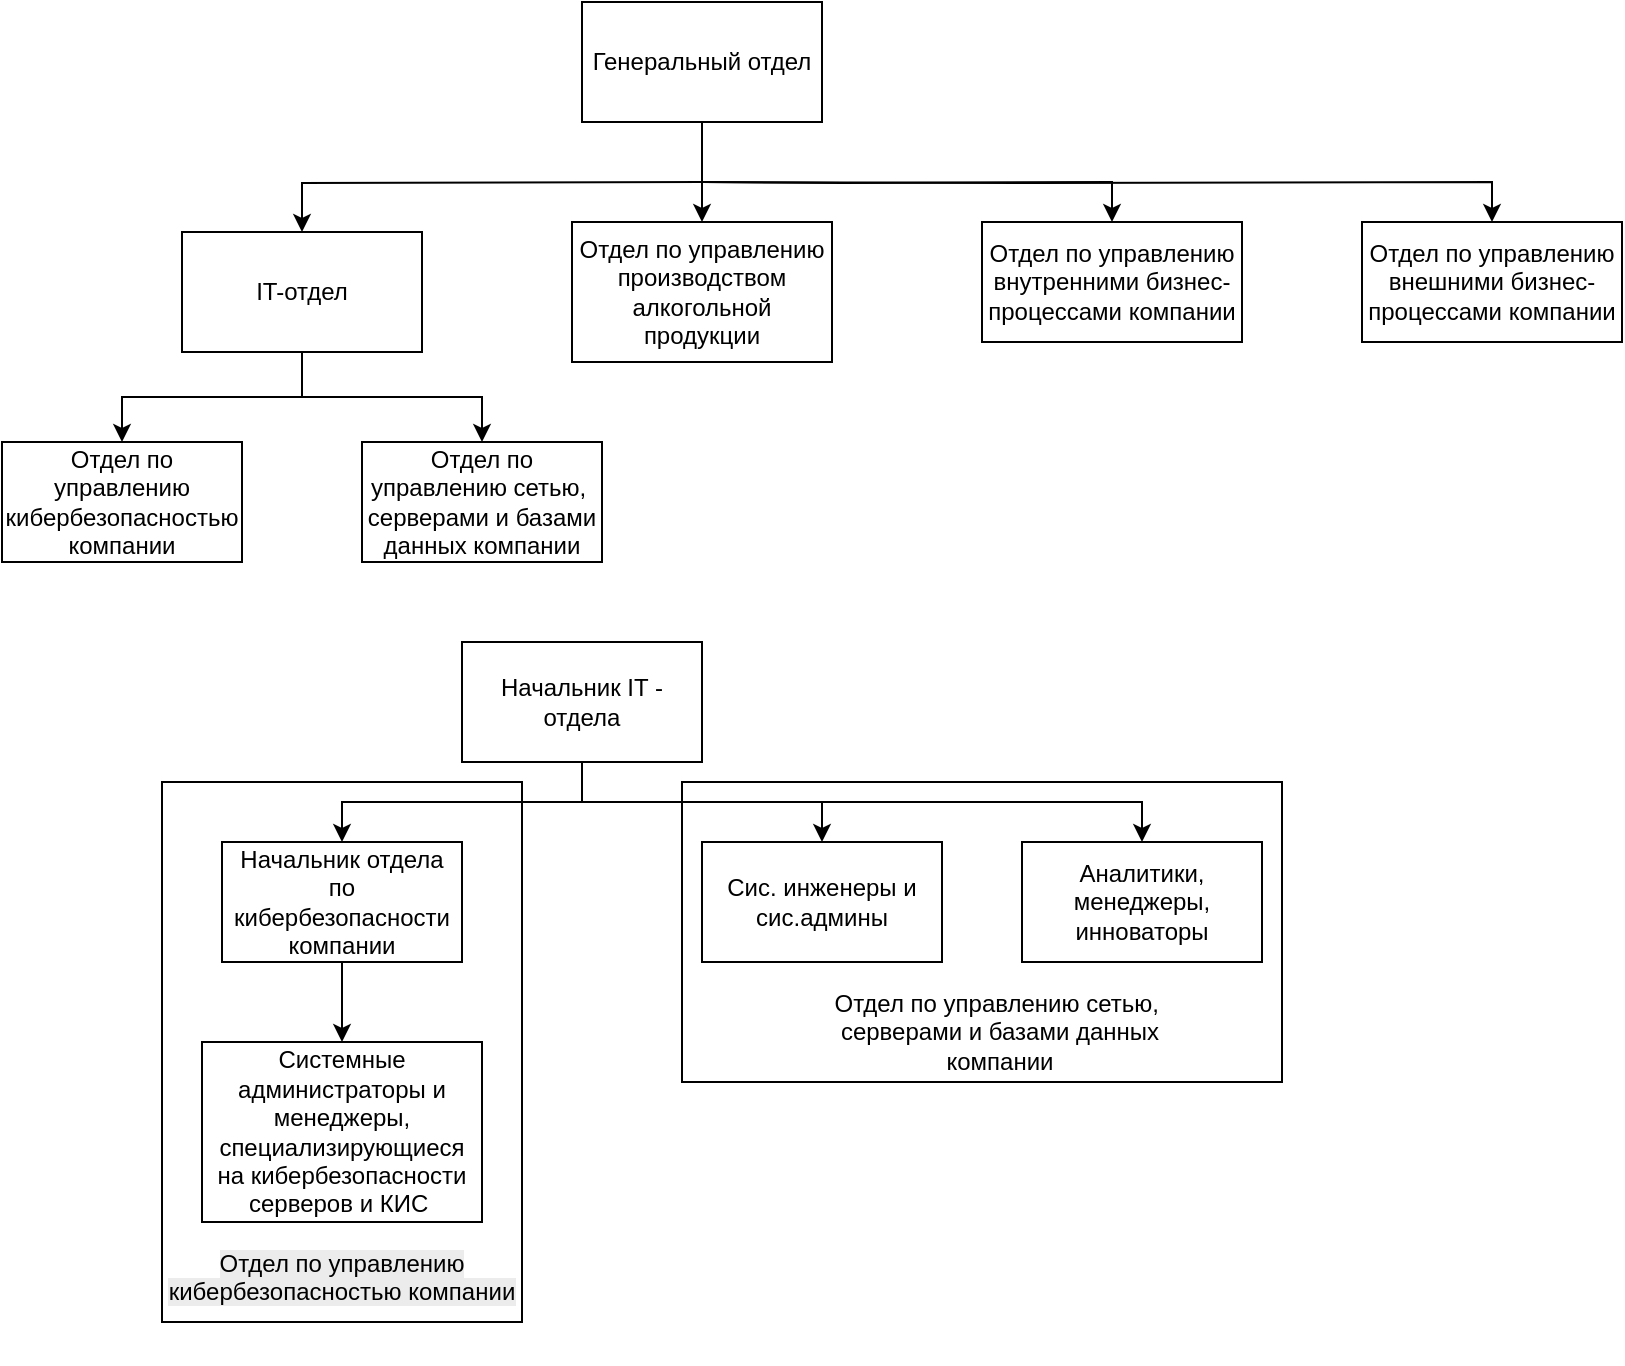 <mxfile version="26.2.12">
  <diagram name="Страница — 1" id="hfVqDPzBSBcwpmPaVwD5">
    <mxGraphModel grid="1" page="1" gridSize="10" guides="1" tooltips="1" connect="1" arrows="1" fold="1" pageScale="1" pageWidth="827" pageHeight="1169" math="0" shadow="0">
      <root>
        <mxCell id="0" />
        <mxCell id="1" parent="0" />
        <mxCell id="DCt1kAcfbdybaFFYm2ic-7" style="edgeStyle=orthogonalEdgeStyle;rounded=0;orthogonalLoop=1;jettySize=auto;html=1;entryX=0.5;entryY=0;entryDx=0;entryDy=0;" edge="1" parent="1" target="DCt1kAcfbdybaFFYm2ic-6">
          <mxGeometry relative="1" as="geometry">
            <mxPoint x="360" y="130" as="sourcePoint" />
          </mxGeometry>
        </mxCell>
        <mxCell id="DCt1kAcfbdybaFFYm2ic-8" style="edgeStyle=orthogonalEdgeStyle;rounded=0;orthogonalLoop=1;jettySize=auto;html=1;entryX=0.5;entryY=0;entryDx=0;entryDy=0;" edge="1" parent="1" source="DCt1kAcfbdybaFFYm2ic-1" target="DCt1kAcfbdybaFFYm2ic-2">
          <mxGeometry relative="1" as="geometry" />
        </mxCell>
        <mxCell id="DCt1kAcfbdybaFFYm2ic-9" style="edgeStyle=orthogonalEdgeStyle;rounded=0;orthogonalLoop=1;jettySize=auto;html=1;entryX=0.5;entryY=0;entryDx=0;entryDy=0;" edge="1" parent="1" target="DCt1kAcfbdybaFFYm2ic-4">
          <mxGeometry relative="1" as="geometry">
            <mxPoint x="360" y="130" as="sourcePoint" />
          </mxGeometry>
        </mxCell>
        <mxCell id="DCt1kAcfbdybaFFYm2ic-11" style="edgeStyle=orthogonalEdgeStyle;rounded=0;orthogonalLoop=1;jettySize=auto;html=1;entryX=0.5;entryY=0;entryDx=0;entryDy=0;" edge="1" parent="1" target="DCt1kAcfbdybaFFYm2ic-10">
          <mxGeometry relative="1" as="geometry">
            <mxPoint x="360" y="130" as="sourcePoint" />
          </mxGeometry>
        </mxCell>
        <mxCell id="DCt1kAcfbdybaFFYm2ic-1" value="Генеральный отдел" style="rounded=0;whiteSpace=wrap;html=1;" vertex="1" parent="1">
          <mxGeometry x="300" y="40" width="120" height="60" as="geometry" />
        </mxCell>
        <mxCell id="DCt1kAcfbdybaFFYm2ic-2" value="Отдел по управлению производством алкогольной продукции" style="rounded=0;whiteSpace=wrap;html=1;" vertex="1" parent="1">
          <mxGeometry x="295" y="150" width="130" height="70" as="geometry" />
        </mxCell>
        <mxCell id="DCt1kAcfbdybaFFYm2ic-4" value="Отдел по управлению внутренними бизнес-процессами компании" style="rounded=0;whiteSpace=wrap;html=1;" vertex="1" parent="1">
          <mxGeometry x="500" y="150" width="130" height="60" as="geometry" />
        </mxCell>
        <mxCell id="DCt1kAcfbdybaFFYm2ic-18" style="edgeStyle=orthogonalEdgeStyle;rounded=0;orthogonalLoop=1;jettySize=auto;html=1;entryX=0.5;entryY=0;entryDx=0;entryDy=0;" edge="1" parent="1" source="DCt1kAcfbdybaFFYm2ic-6" target="DCt1kAcfbdybaFFYm2ic-15">
          <mxGeometry relative="1" as="geometry">
            <mxPoint x="250" y="220" as="targetPoint" />
          </mxGeometry>
        </mxCell>
        <mxCell id="DCt1kAcfbdybaFFYm2ic-19" style="edgeStyle=orthogonalEdgeStyle;rounded=0;orthogonalLoop=1;jettySize=auto;html=1;entryX=0.5;entryY=0;entryDx=0;entryDy=0;" edge="1" parent="1" source="DCt1kAcfbdybaFFYm2ic-6" target="DCt1kAcfbdybaFFYm2ic-14">
          <mxGeometry relative="1" as="geometry" />
        </mxCell>
        <mxCell id="DCt1kAcfbdybaFFYm2ic-6" value="IT-отдел" style="rounded=0;whiteSpace=wrap;html=1;" vertex="1" parent="1">
          <mxGeometry x="100" y="155" width="120" height="60" as="geometry" />
        </mxCell>
        <mxCell id="DCt1kAcfbdybaFFYm2ic-10" value="Отдел по управлению внешними бизнес-процессами компании" style="rounded=0;whiteSpace=wrap;html=1;" vertex="1" parent="1">
          <mxGeometry x="690" y="150" width="130" height="60" as="geometry" />
        </mxCell>
        <mxCell id="DCt1kAcfbdybaFFYm2ic-14" value="Отдел по управлению кибербезопасностью компании" style="rounded=0;whiteSpace=wrap;html=1;" vertex="1" parent="1">
          <mxGeometry x="10" y="260" width="120" height="60" as="geometry" />
        </mxCell>
        <mxCell id="DCt1kAcfbdybaFFYm2ic-15" value="Отдел по управлению сетью,&amp;nbsp; серверами и базами данных компании" style="rounded=0;whiteSpace=wrap;html=1;" vertex="1" parent="1">
          <mxGeometry x="190" y="260" width="120" height="60" as="geometry" />
        </mxCell>
        <mxCell id="DCt1kAcfbdybaFFYm2ic-33" style="edgeStyle=orthogonalEdgeStyle;rounded=0;orthogonalLoop=1;jettySize=auto;html=1;entryX=0.5;entryY=0;entryDx=0;entryDy=0;" edge="1" parent="1" source="DCt1kAcfbdybaFFYm2ic-22" target="DCt1kAcfbdybaFFYm2ic-25">
          <mxGeometry relative="1" as="geometry" />
        </mxCell>
        <mxCell id="DCt1kAcfbdybaFFYm2ic-22" value="Начальник отдела по кибербезопасности компании" style="rounded=0;whiteSpace=wrap;html=1;" vertex="1" parent="1">
          <mxGeometry x="120" y="460" width="120" height="60" as="geometry" />
        </mxCell>
        <mxCell id="DCt1kAcfbdybaFFYm2ic-25" value="Системные администраторы и менеджеры, специализирующиеся на кибербезопасности серверов и КИС&amp;nbsp;" style="rounded=0;whiteSpace=wrap;html=1;" vertex="1" parent="1">
          <mxGeometry x="110" y="560" width="140" height="90" as="geometry" />
        </mxCell>
        <mxCell id="DCt1kAcfbdybaFFYm2ic-30" style="edgeStyle=orthogonalEdgeStyle;rounded=0;orthogonalLoop=1;jettySize=auto;html=1;entryX=0.5;entryY=0;entryDx=0;entryDy=0;" edge="1" parent="1" source="DCt1kAcfbdybaFFYm2ic-27" target="DCt1kAcfbdybaFFYm2ic-29">
          <mxGeometry relative="1" as="geometry" />
        </mxCell>
        <mxCell id="DCt1kAcfbdybaFFYm2ic-31" style="edgeStyle=orthogonalEdgeStyle;rounded=0;orthogonalLoop=1;jettySize=auto;html=1;entryX=0.5;entryY=0;entryDx=0;entryDy=0;" edge="1" parent="1" target="DCt1kAcfbdybaFFYm2ic-28">
          <mxGeometry relative="1" as="geometry">
            <mxPoint x="300" y="420" as="sourcePoint" />
            <Array as="points">
              <mxPoint x="300" y="440" />
              <mxPoint x="580" y="440" />
            </Array>
          </mxGeometry>
        </mxCell>
        <mxCell id="DCt1kAcfbdybaFFYm2ic-32" style="edgeStyle=orthogonalEdgeStyle;rounded=0;orthogonalLoop=1;jettySize=auto;html=1;entryX=0.5;entryY=0;entryDx=0;entryDy=0;" edge="1" parent="1" source="DCt1kAcfbdybaFFYm2ic-27" target="DCt1kAcfbdybaFFYm2ic-22">
          <mxGeometry relative="1" as="geometry" />
        </mxCell>
        <mxCell id="DCt1kAcfbdybaFFYm2ic-27" value="Начальник IT - отдела" style="rounded=0;whiteSpace=wrap;html=1;" vertex="1" parent="1">
          <mxGeometry x="240" y="360" width="120" height="60" as="geometry" />
        </mxCell>
        <mxCell id="DCt1kAcfbdybaFFYm2ic-28" value="Аналитики, менеджеры, инноваторы" style="rounded=0;whiteSpace=wrap;html=1;" vertex="1" parent="1">
          <mxGeometry x="520" y="460" width="120" height="60" as="geometry" />
        </mxCell>
        <mxCell id="DCt1kAcfbdybaFFYm2ic-29" value="Сис. инженеры и сис.админы" style="rounded=0;whiteSpace=wrap;html=1;" vertex="1" parent="1">
          <mxGeometry x="360" y="460" width="120" height="60" as="geometry" />
        </mxCell>
        <mxCell id="DCt1kAcfbdybaFFYm2ic-34" value="" style="rounded=0;whiteSpace=wrap;html=1;fillColor=none;" vertex="1" parent="1">
          <mxGeometry x="350" y="430" width="300" height="150" as="geometry" />
        </mxCell>
        <mxCell id="DCt1kAcfbdybaFFYm2ic-35" value="Отдел по управлению сетью,&amp;nbsp; серверами и базами данных компании" style="text;html=1;align=center;verticalAlign=middle;whiteSpace=wrap;rounded=0;" vertex="1" parent="1">
          <mxGeometry x="414" y="540" width="190" height="30" as="geometry" />
        </mxCell>
        <mxCell id="DCt1kAcfbdybaFFYm2ic-36" value="" style="rounded=0;whiteSpace=wrap;html=1;fillColor=none;" vertex="1" parent="1">
          <mxGeometry x="90" y="430" width="180" height="270" as="geometry" />
        </mxCell>
        <mxCell id="DCt1kAcfbdybaFFYm2ic-38" value="&#xa;&lt;span style=&quot;color: rgb(0, 0, 0); font-family: Helvetica; font-size: 12px; font-style: normal; font-variant-ligatures: normal; font-variant-caps: normal; font-weight: 400; letter-spacing: normal; orphans: 2; text-align: center; text-indent: 0px; text-transform: none; widows: 2; word-spacing: 0px; -webkit-text-stroke-width: 0px; white-space: normal; background-color: rgb(236, 236, 236); text-decoration-thickness: initial; text-decoration-style: initial; text-decoration-color: initial; display: inline !important; float: none;&quot;&gt;Отдел по управлению кибербезопасностью компании&lt;/span&gt;&#xa;&#xa;" style="text;html=1;align=center;verticalAlign=middle;whiteSpace=wrap;rounded=0;" vertex="1" parent="1">
          <mxGeometry x="75" y="670" width="210" height="30" as="geometry" />
        </mxCell>
      </root>
    </mxGraphModel>
  </diagram>
</mxfile>
